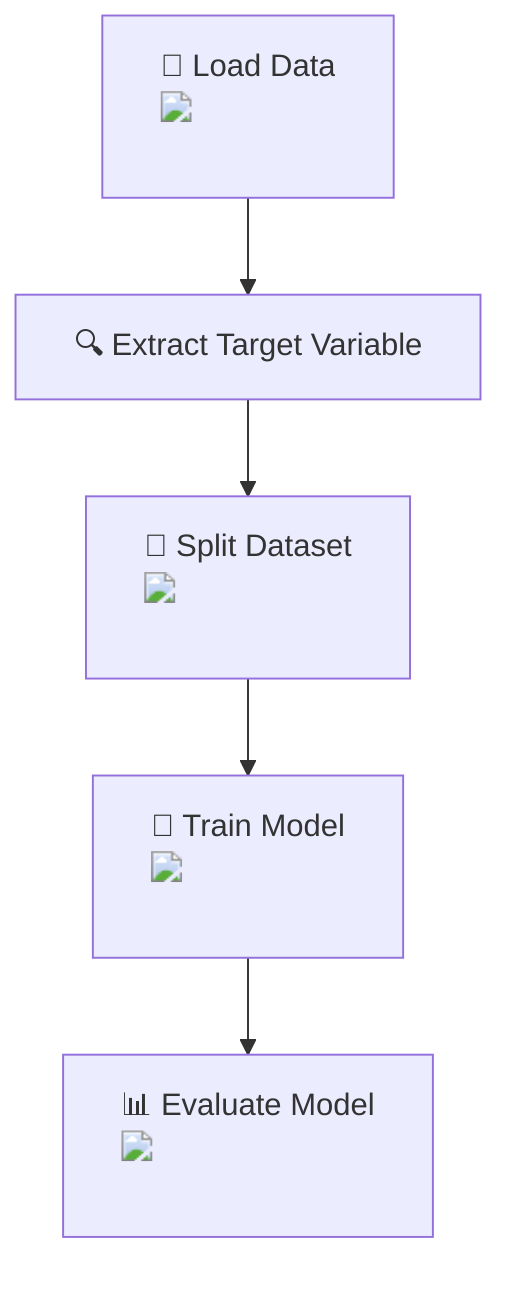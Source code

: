 flowchart TD
    A["📂 Load Data <img src='file.svg' /> <br/>"]
    B["🔍 Extract Target Variable"]
    C["🧪 Split Dataset <img src='row_split.svg' /> <br/>"]
    D["🧠 Train Model <img src='brain.svg' /> <br/>"]
    E["📊 Evaluate Model <img src='barplot_template.svg' /> <br/>"]

    A --> B
    B --> C
    C --> D
    D --> E